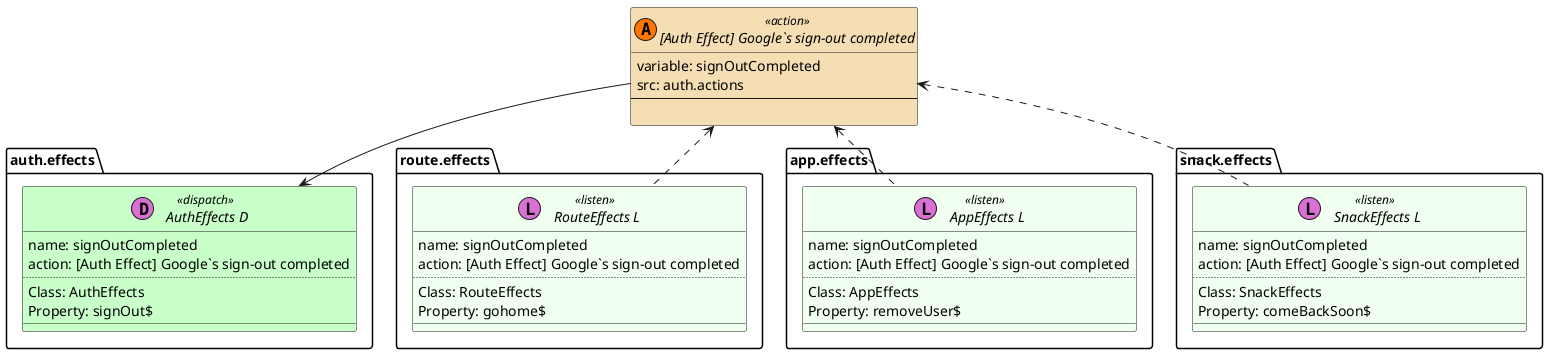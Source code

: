 @startuml [Auth Effect] Google`s sign-out completed

set namespaceSeparator ::
skinparam class {
    BackgroundColor<<listen>> HoneyDew
    BackgroundColor<<action>> Wheat
    BackgroundColor<<dispatch>> Technology
}

interface "[Auth Effect] Google`s sign-out completed" << (A,#FF7700) action >> {
            variable: signOutCompleted
            src: auth.actions
            --
            
        }

        
interface "auth.effects:: AuthEffects D" << (D,orchid) dispatch >> {
            name: signOutCompleted
            action: [Auth Effect] Google`s sign-out completed
            ..
            Class: AuthEffects
Property: signOut$
            __
        }
        "[Auth Effect] Google`s sign-out completed" -down-> "auth.effects:: AuthEffects D"

interface "route.effects:: RouteEffects L" << (L,orchid) listen >> {
            name: signOutCompleted
            action: [Auth Effect] Google`s sign-out completed
            ..
            Class: RouteEffects
Property: gohome$
            __
        }
        "[Auth Effect] Google`s sign-out completed" <.down. "route.effects:: RouteEffects L"

interface "app.effects:: AppEffects L" << (L,orchid) listen >> {
            name: signOutCompleted
            action: [Auth Effect] Google`s sign-out completed
            ..
            Class: AppEffects
Property: removeUser$
            __
        }
        "[Auth Effect] Google`s sign-out completed" <.down. "app.effects:: AppEffects L"

interface "snack.effects:: SnackEffects L" << (L,orchid) listen >> {
            name: signOutCompleted
            action: [Auth Effect] Google`s sign-out completed
            ..
            Class: SnackEffects
Property: comeBackSoon$
            __
        }
        "[Auth Effect] Google`s sign-out completed" <.down. "snack.effects:: SnackEffects L"
 

@enduml